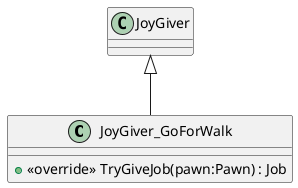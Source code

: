 @startuml
class JoyGiver_GoForWalk {
    + <<override>> TryGiveJob(pawn:Pawn) : Job
}
JoyGiver <|-- JoyGiver_GoForWalk
@enduml
